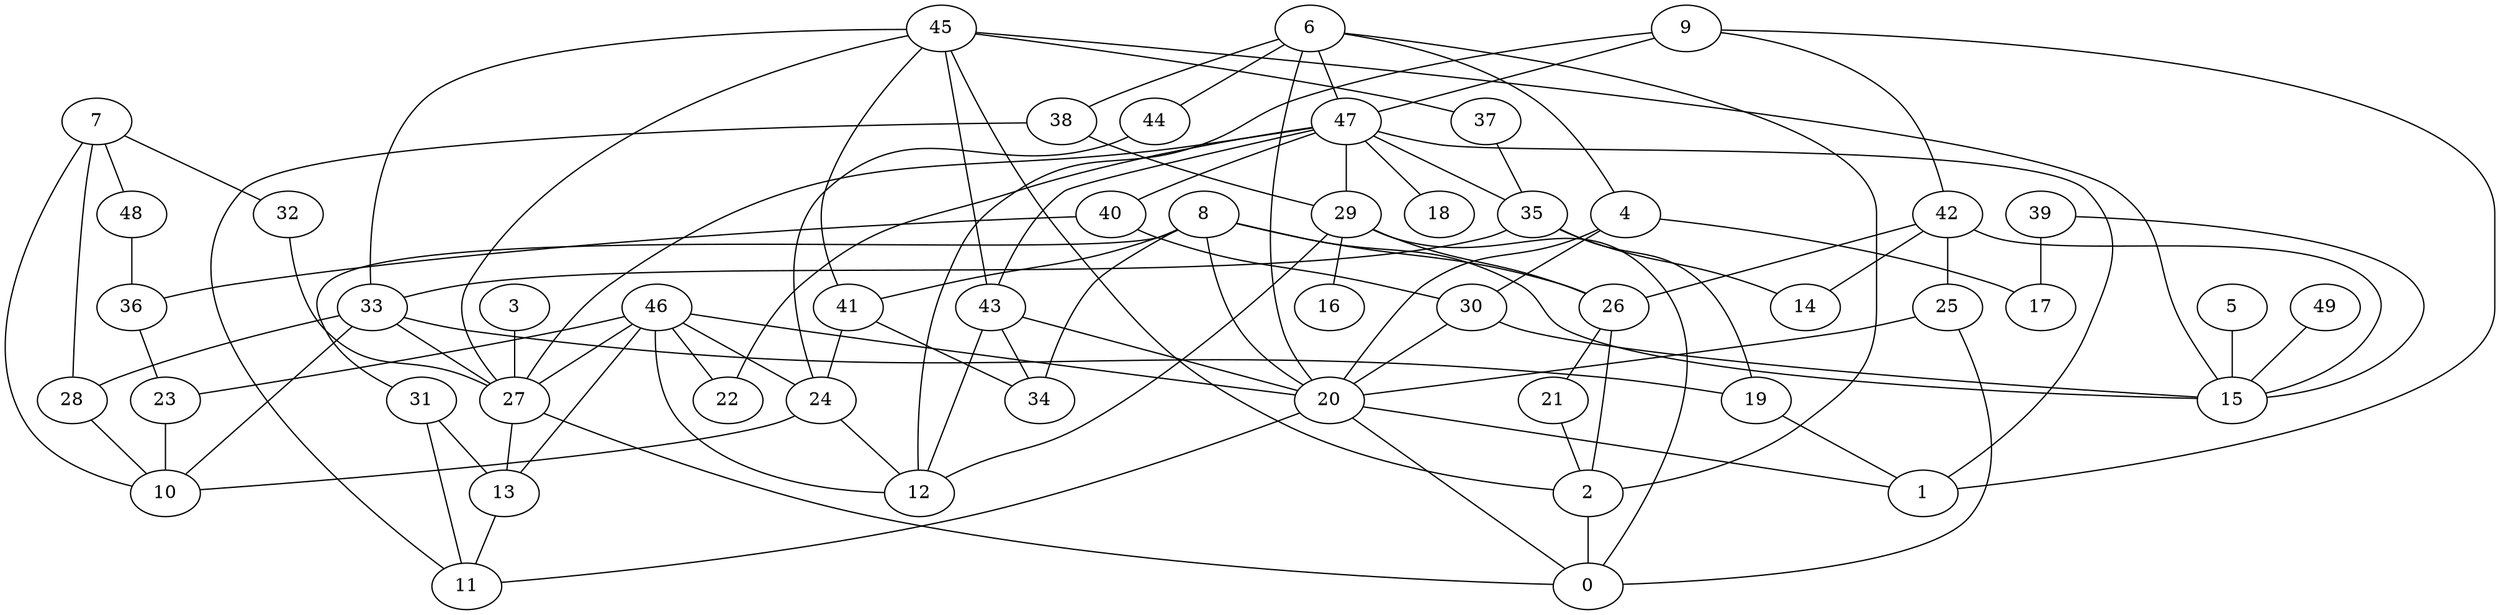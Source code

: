 digraph GG_graph {

subgraph G_graph {
edge [color = black]
"48" -> "36" [dir = none]
"38" -> "11" [dir = none]
"19" -> "1" [dir = none]
"29" -> "16" [dir = none]
"29" -> "12" [dir = none]
"37" -> "35" [dir = none]
"7" -> "32" [dir = none]
"39" -> "15" [dir = none]
"20" -> "11" [dir = none]
"27" -> "13" [dir = none]
"27" -> "0" [dir = none]
"35" -> "14" [dir = none]
"47" -> "43" [dir = none]
"47" -> "18" [dir = none]
"47" -> "29" [dir = none]
"47" -> "22" [dir = none]
"47" -> "40" [dir = none]
"47" -> "35" [dir = none]
"47" -> "27" [dir = none]
"33" -> "10" [dir = none]
"33" -> "28" [dir = none]
"33" -> "27" [dir = none]
"46" -> "24" [dir = none]
"46" -> "23" [dir = none]
"46" -> "20" [dir = none]
"46" -> "27" [dir = none]
"9" -> "1" [dir = none]
"9" -> "47" [dir = none]
"40" -> "36" [dir = none]
"4" -> "17" [dir = none]
"4" -> "20" [dir = none]
"6" -> "44" [dir = none]
"6" -> "4" [dir = none]
"30" -> "20" [dir = none]
"45" -> "2" [dir = none]
"45" -> "41" [dir = none]
"45" -> "15" [dir = none]
"45" -> "27" [dir = none]
"3" -> "27" [dir = none]
"42" -> "25" [dir = none]
"42" -> "15" [dir = none]
"49" -> "15" [dir = none]
"31" -> "11" [dir = none]
"5" -> "15" [dir = none]
"8" -> "34" [dir = none]
"8" -> "15" [dir = none]
"26" -> "21" [dir = none]
"32" -> "27" [dir = none]
"21" -> "2" [dir = none]
"47" -> "1" [dir = none]
"33" -> "19" [dir = none]
"41" -> "24" [dir = none]
"31" -> "13" [dir = none]
"36" -> "23" [dir = none]
"24" -> "12" [dir = none]
"8" -> "20" [dir = none]
"38" -> "29" [dir = none]
"35" -> "19" [dir = none]
"43" -> "34" [dir = none]
"9" -> "42" [dir = none]
"45" -> "37" [dir = none]
"4" -> "30" [dir = none]
"6" -> "47" [dir = none]
"28" -> "10" [dir = none]
"8" -> "26" [dir = none]
"6" -> "38" [dir = none]
"26" -> "2" [dir = none]
"42" -> "26" [dir = none]
"29" -> "26" [dir = none]
"46" -> "13" [dir = none]
"25" -> "20" [dir = none]
"13" -> "11" [dir = none]
"7" -> "48" [dir = none]
"24" -> "10" [dir = none]
"45" -> "33" [dir = none]
"40" -> "30" [dir = none]
"39" -> "17" [dir = none]
"46" -> "12" [dir = none]
"6" -> "20" [dir = none]
"9" -> "12" [dir = none]
"46" -> "22" [dir = none]
"25" -> "0" [dir = none]
"45" -> "43" [dir = none]
"44" -> "24" [dir = none]
"29" -> "0" [dir = none]
"8" -> "41" [dir = none]
"23" -> "10" [dir = none]
"7" -> "10" [dir = none]
"6" -> "2" [dir = none]
"7" -> "28" [dir = none]
"2" -> "0" [dir = none]
"42" -> "14" [dir = none]
"43" -> "12" [dir = none]
"35" -> "33" [dir = none]
"41" -> "34" [dir = none]
"43" -> "20" [dir = none]
"8" -> "31" [dir = none]
"30" -> "15" [dir = none]
"20" -> "0" [dir = none]
"20" -> "1" [dir = none]
}

}
